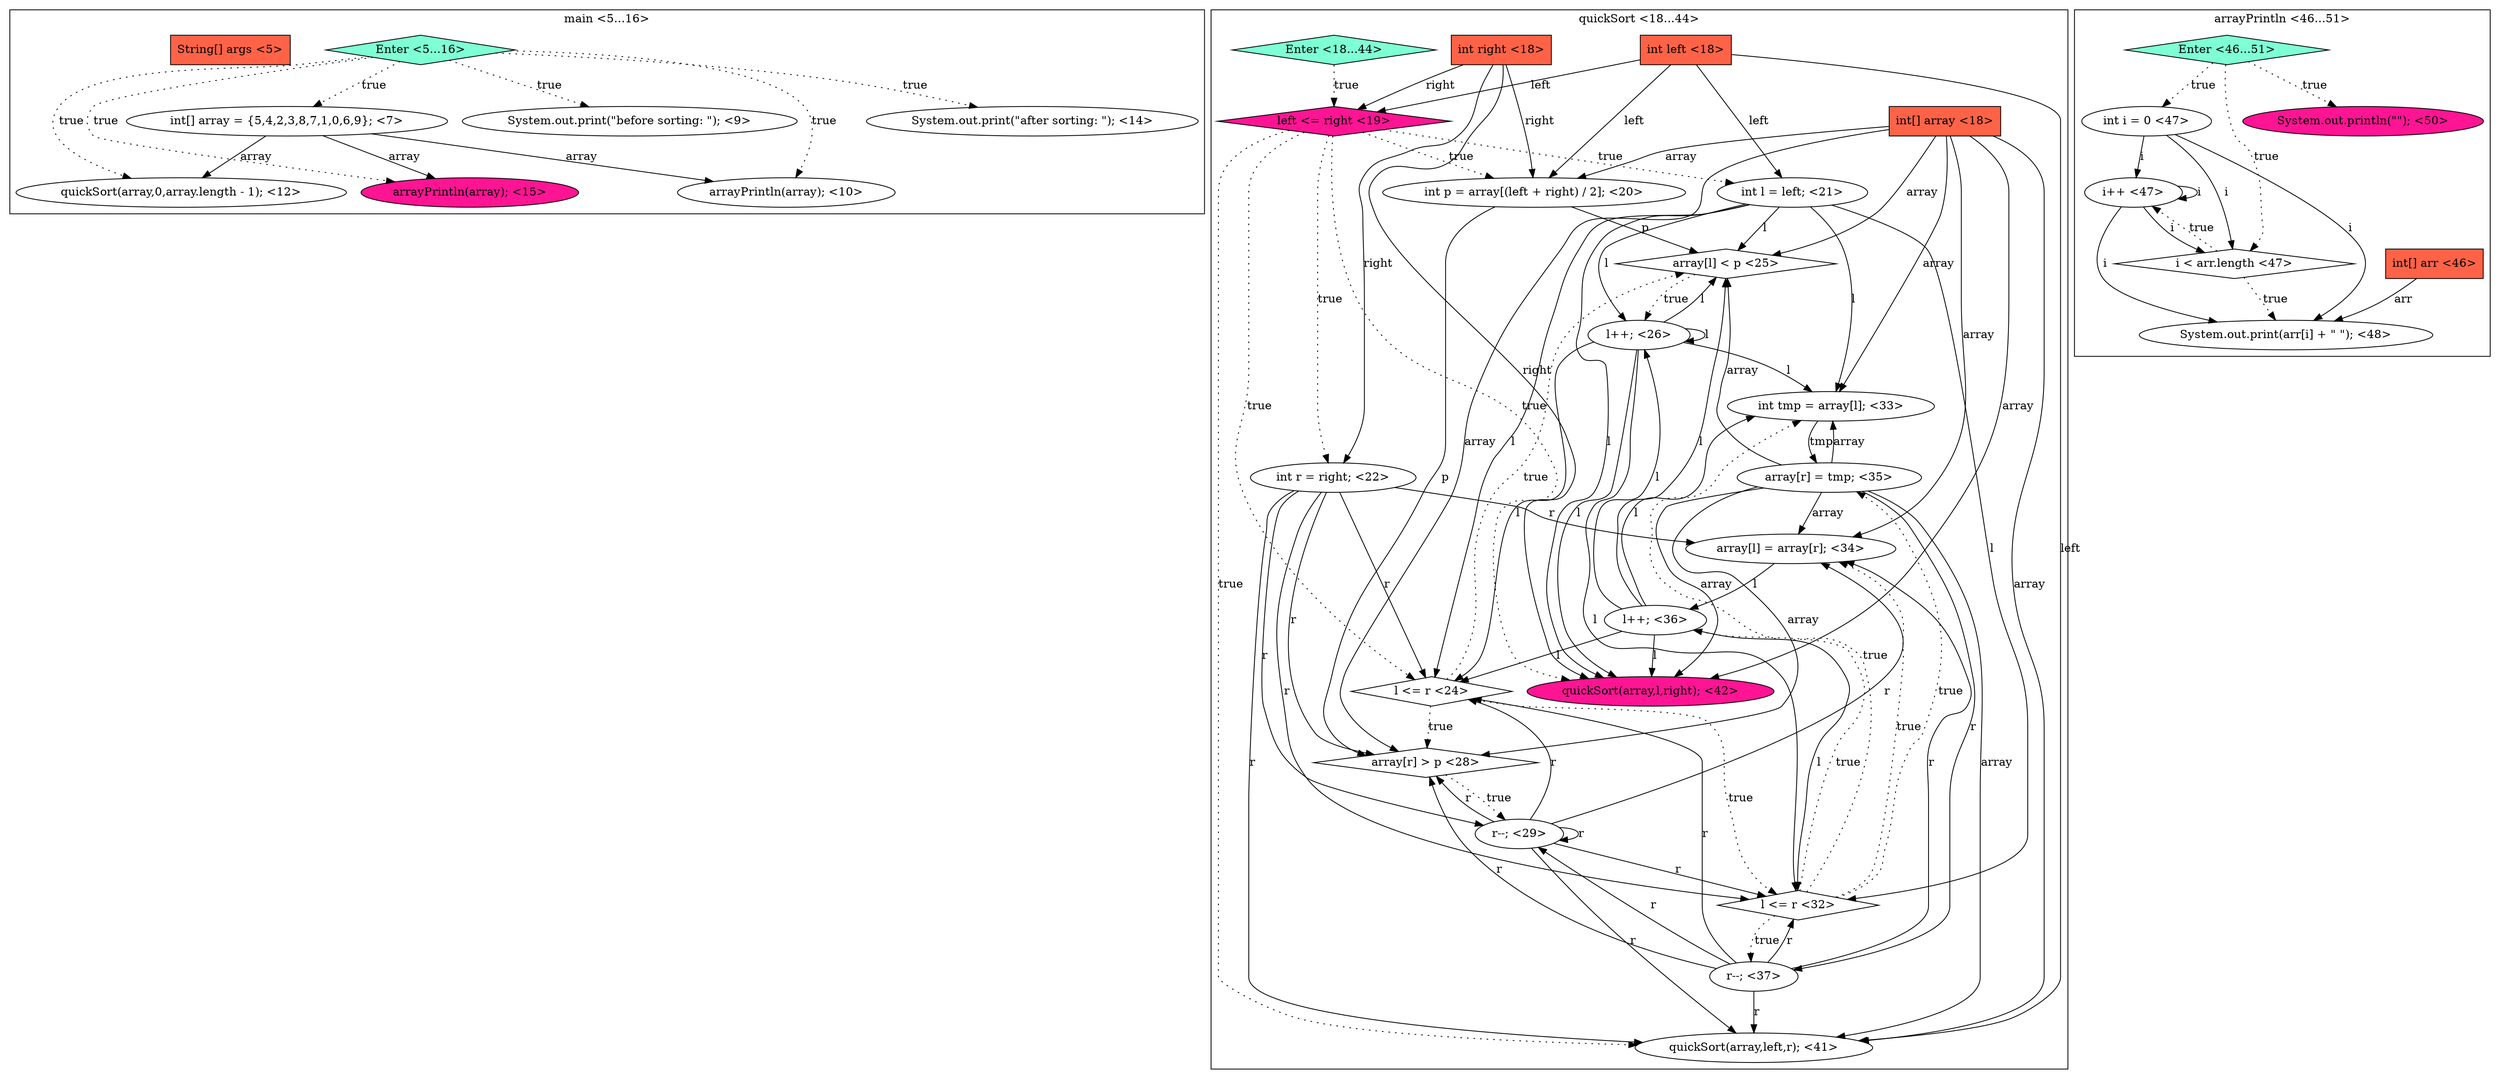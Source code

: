 digraph {
subgraph cluster0 {
label = "main <5...16>";
0.4 [style = filled, label = "quickSort(array,0,array.length - 1); <12>", fillcolor = white, shape = ellipse];
0.6 [style = filled, label = "arrayPrintln(array); <15>", fillcolor = deeppink, shape = ellipse];
0.7 [style = filled, label = "Enter <5...16>", fillcolor = aquamarine, shape = diamond];
0.3 [style = filled, label = "arrayPrintln(array); <10>", fillcolor = white, shape = ellipse];
0.2 [style = filled, label = "System.out.print(\"before sorting: \"); <9>", fillcolor = white, shape = ellipse];
0.1 [style = filled, label = "int[] array = {5,4,2,3,8,7,1,0,6,9}; <7>", fillcolor = white, shape = ellipse];
0.0 [style = filled, label = "String[] args <5>", fillcolor = tomato, shape = box];
0.5 [style = filled, label = "System.out.print(\"after sorting: \"); <14>", fillcolor = white, shape = ellipse];
0.1 -> 0.3 [style = solid, label="array"];
0.1 -> 0.4 [style = solid, label="array"];
0.1 -> 0.6 [style = solid, label="array"];
0.7 -> 0.1 [style = dotted, label="true"];
0.7 -> 0.2 [style = dotted, label="true"];
0.7 -> 0.3 [style = dotted, label="true"];
0.7 -> 0.4 [style = dotted, label="true"];
0.7 -> 0.5 [style = dotted, label="true"];
0.7 -> 0.6 [style = dotted, label="true"];
}
subgraph cluster1 {
label = "quickSort <18...44>";
1.5 [style = filled, label = "int l = left; <21>", fillcolor = white, shape = ellipse];
1.19 [style = filled, label = "quickSort(array,l,right); <42>", fillcolor = deeppink, shape = ellipse];
1.14 [style = filled, label = "array[l] = array[r]; <34>", fillcolor = white, shape = ellipse];
1.18 [style = filled, label = "quickSort(array,left,r); <41>", fillcolor = white, shape = ellipse];
1.11 [style = filled, label = "r--; <29>", fillcolor = white, shape = ellipse];
1.6 [style = filled, label = "int r = right; <22>", fillcolor = white, shape = ellipse];
1.1 [style = filled, label = "int left <18>", fillcolor = tomato, shape = box];
1.8 [style = filled, label = "array[l] < p <25>", fillcolor = white, shape = diamond];
1.4 [style = filled, label = "int p = array[(left + right) / 2]; <20>", fillcolor = white, shape = ellipse];
1.2 [style = filled, label = "int right <18>", fillcolor = tomato, shape = box];
1.9 [style = filled, label = "l++; <26>", fillcolor = white, shape = ellipse];
1.12 [style = filled, label = "l <= r <32>", fillcolor = white, shape = diamond];
1.20 [style = filled, label = "Enter <18...44>", fillcolor = aquamarine, shape = diamond];
1.7 [style = filled, label = "l <= r <24>", fillcolor = white, shape = diamond];
1.10 [style = filled, label = "array[r] > p <28>", fillcolor = white, shape = diamond];
1.0 [style = filled, label = "int[] array <18>", fillcolor = tomato, shape = box];
1.16 [style = filled, label = "l++; <36>", fillcolor = white, shape = ellipse];
1.13 [style = filled, label = "int tmp = array[l]; <33>", fillcolor = white, shape = ellipse];
1.3 [style = filled, label = "left <= right <19>", fillcolor = deeppink, shape = diamond];
1.17 [style = filled, label = "r--; <37>", fillcolor = white, shape = ellipse];
1.15 [style = filled, label = "array[r] = tmp; <35>", fillcolor = white, shape = ellipse];
1.0 -> 1.4 [style = solid, label="array"];
1.0 -> 1.8 [style = solid, label="array"];
1.0 -> 1.10 [style = solid, label="array"];
1.0 -> 1.13 [style = solid, label="array"];
1.0 -> 1.14 [style = solid, label="array"];
1.0 -> 1.18 [style = solid, label="array"];
1.0 -> 1.19 [style = solid, label="array"];
1.1 -> 1.3 [style = solid, label="left"];
1.1 -> 1.4 [style = solid, label="left"];
1.1 -> 1.5 [style = solid, label="left"];
1.1 -> 1.18 [style = solid, label="left"];
1.2 -> 1.3 [style = solid, label="right"];
1.2 -> 1.4 [style = solid, label="right"];
1.2 -> 1.6 [style = solid, label="right"];
1.2 -> 1.19 [style = solid, label="right"];
1.3 -> 1.4 [style = dotted, label="true"];
1.3 -> 1.5 [style = dotted, label="true"];
1.3 -> 1.6 [style = dotted, label="true"];
1.3 -> 1.7 [style = dotted, label="true"];
1.3 -> 1.18 [style = dotted, label="true"];
1.3 -> 1.19 [style = dotted, label="true"];
1.4 -> 1.8 [style = solid, label="p"];
1.4 -> 1.10 [style = solid, label="p"];
1.5 -> 1.7 [style = solid, label="l"];
1.5 -> 1.8 [style = solid, label="l"];
1.5 -> 1.9 [style = solid, label="l"];
1.5 -> 1.12 [style = solid, label="l"];
1.5 -> 1.13 [style = solid, label="l"];
1.5 -> 1.19 [style = solid, label="l"];
1.6 -> 1.7 [style = solid, label="r"];
1.6 -> 1.10 [style = solid, label="r"];
1.6 -> 1.11 [style = solid, label="r"];
1.6 -> 1.12 [style = solid, label="r"];
1.6 -> 1.14 [style = solid, label="r"];
1.6 -> 1.18 [style = solid, label="r"];
1.7 -> 1.8 [style = dotted, label="true"];
1.7 -> 1.10 [style = dotted, label="true"];
1.7 -> 1.12 [style = dotted, label="true"];
1.8 -> 1.9 [style = dotted, label="true"];
1.9 -> 1.7 [style = solid, label="l"];
1.9 -> 1.8 [style = solid, label="l"];
1.9 -> 1.9 [style = solid, label="l"];
1.9 -> 1.12 [style = solid, label="l"];
1.9 -> 1.13 [style = solid, label="l"];
1.9 -> 1.19 [style = solid, label="l"];
1.10 -> 1.11 [style = dotted, label="true"];
1.11 -> 1.7 [style = solid, label="r"];
1.11 -> 1.10 [style = solid, label="r"];
1.11 -> 1.11 [style = solid, label="r"];
1.11 -> 1.12 [style = solid, label="r"];
1.11 -> 1.14 [style = solid, label="r"];
1.11 -> 1.18 [style = solid, label="r"];
1.12 -> 1.13 [style = dotted, label="true"];
1.12 -> 1.14 [style = dotted, label="true"];
1.12 -> 1.15 [style = dotted, label="true"];
1.12 -> 1.16 [style = dotted, label="true"];
1.12 -> 1.17 [style = dotted, label="true"];
1.13 -> 1.15 [style = solid, label="tmp"];
1.14 -> 1.16 [style = solid, label="l"];
1.15 -> 1.8 [style = solid, label="array"];
1.15 -> 1.10 [style = solid, label="array"];
1.15 -> 1.13 [style = solid, label="array"];
1.15 -> 1.14 [style = solid, label="array"];
1.15 -> 1.17 [style = solid, label="r"];
1.15 -> 1.18 [style = solid, label="array"];
1.15 -> 1.19 [style = solid, label="array"];
1.16 -> 1.7 [style = solid, label="l"];
1.16 -> 1.8 [style = solid, label="l"];
1.16 -> 1.9 [style = solid, label="l"];
1.16 -> 1.12 [style = solid, label="l"];
1.16 -> 1.13 [style = solid, label="l"];
1.16 -> 1.19 [style = solid, label="l"];
1.17 -> 1.7 [style = solid, label="r"];
1.17 -> 1.10 [style = solid, label="r"];
1.17 -> 1.11 [style = solid, label="r"];
1.17 -> 1.12 [style = solid, label="r"];
1.17 -> 1.14 [style = solid, label="r"];
1.17 -> 1.18 [style = solid, label="r"];
1.20 -> 1.3 [style = dotted, label="true"];
}
subgraph cluster2 {
label = "arrayPrintln <46...51>";
2.3 [style = filled, label = "i++ <47>", fillcolor = white, shape = ellipse];
2.2 [style = filled, label = "i < arr.length <47>", fillcolor = white, shape = diamond];
2.0 [style = filled, label = "int[] arr <46>", fillcolor = tomato, shape = box];
2.4 [style = filled, label = "System.out.print(arr[i] + \" \"); <48>", fillcolor = white, shape = ellipse];
2.1 [style = filled, label = "int i = 0 <47>", fillcolor = white, shape = ellipse];
2.5 [style = filled, label = "System.out.println(\"\"); <50>", fillcolor = deeppink, shape = ellipse];
2.6 [style = filled, label = "Enter <46...51>", fillcolor = aquamarine, shape = diamond];
2.0 -> 2.4 [style = solid, label="arr"];
2.1 -> 2.2 [style = solid, label="i"];
2.1 -> 2.3 [style = solid, label="i"];
2.1 -> 2.4 [style = solid, label="i"];
2.2 -> 2.3 [style = dotted, label="true"];
2.2 -> 2.4 [style = dotted, label="true"];
2.3 -> 2.2 [style = solid, label="i"];
2.3 -> 2.3 [style = solid, label="i"];
2.3 -> 2.4 [style = solid, label="i"];
2.6 -> 2.1 [style = dotted, label="true"];
2.6 -> 2.2 [style = dotted, label="true"];
2.6 -> 2.5 [style = dotted, label="true"];
}
}